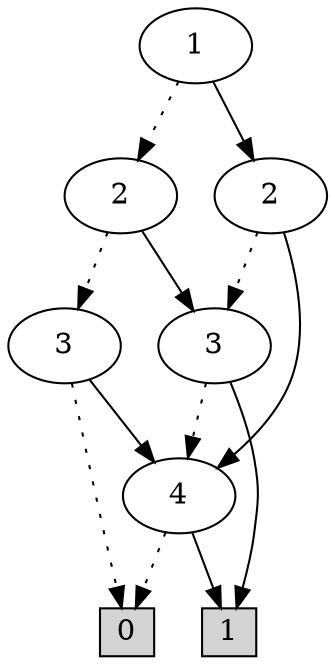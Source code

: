 digraph G {
0 [shape=box, label="0", style=filled, shape=box, height=0.3, width=0.3];
1 [shape=box, label="1", style=filled, shape=box, height=0.3, width=0.3];
233 [label="1"];
233 -> 231 [style=dotted];
233 -> 232 [style=filled];
231 [label="2"];
231 -> 213 [style=dotted];
231 -> 230 [style=filled];
213 [label="3"];
213 -> 0 [style=dotted];
213 -> 10 [style=filled];
10 [label="4"];
10 -> 0 [style=dotted];
10 -> 1 [style=filled];
230 [label="3"];
230 -> 10 [style=dotted];
230 -> 1 [style=filled];
232 [label="2"];
232 -> 230 [style=dotted];
232 -> 10 [style=filled];
}
